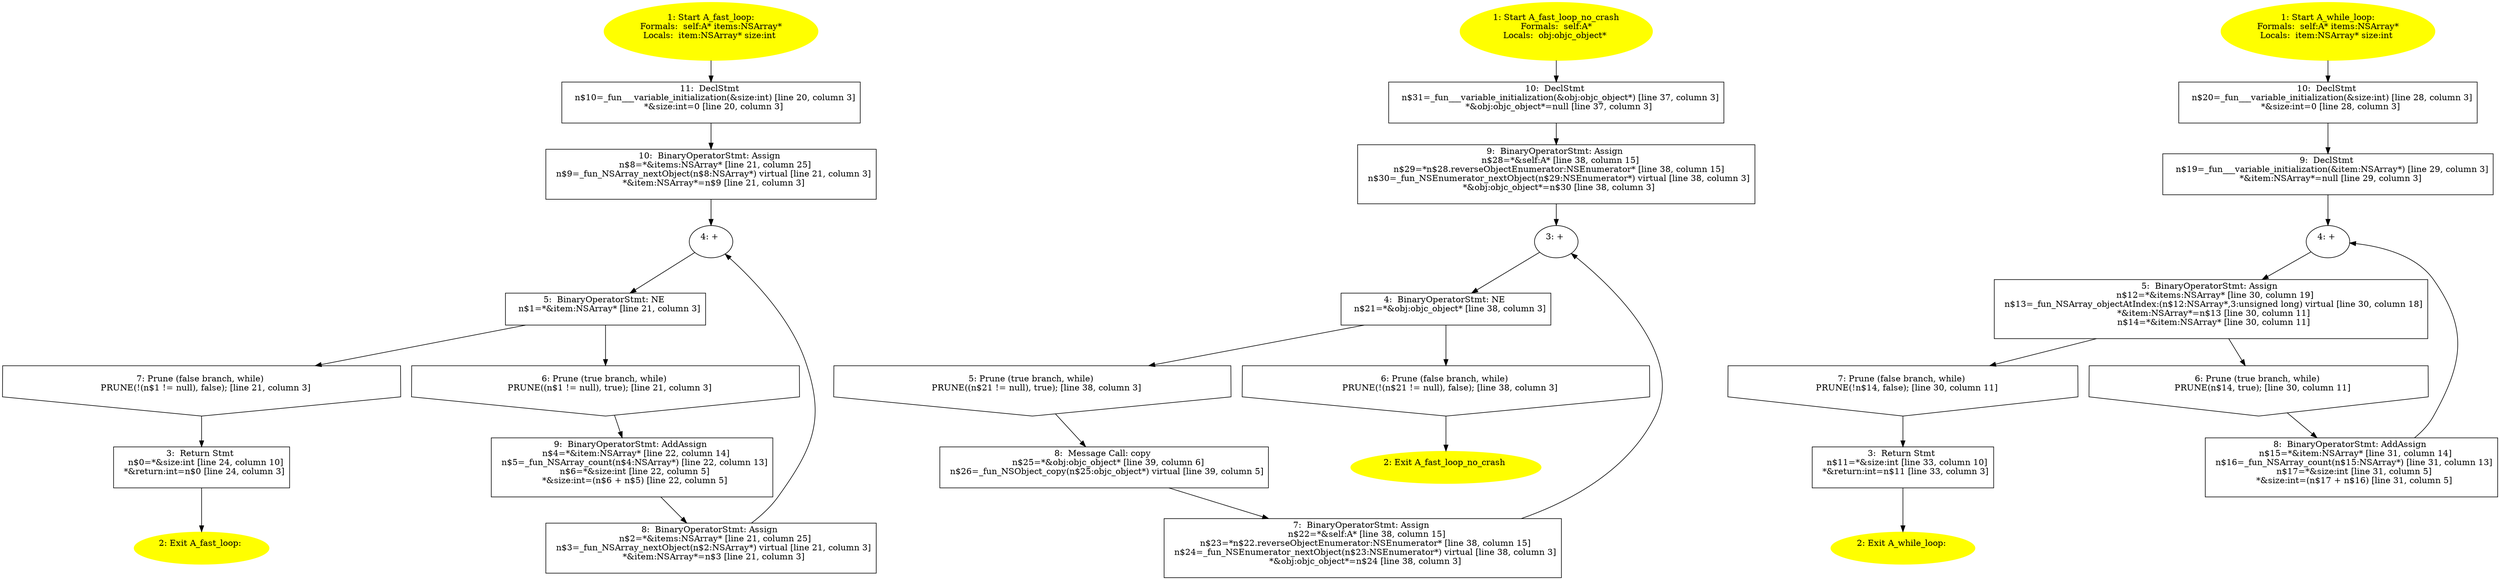 /* @generated */
digraph cfg {
"fast_loop:#A(class NSArray)#instance.26b39d1106e4365a40bc2f6305401611_1" [label="1: Start A_fast_loop:\nFormals:  self:A* items:NSArray*\nLocals:  item:NSArray* size:int \n  " color=yellow style=filled]
	

	 "fast_loop:#A(class NSArray)#instance.26b39d1106e4365a40bc2f6305401611_1" -> "fast_loop:#A(class NSArray)#instance.26b39d1106e4365a40bc2f6305401611_11" ;
"fast_loop:#A(class NSArray)#instance.26b39d1106e4365a40bc2f6305401611_2" [label="2: Exit A_fast_loop: \n  " color=yellow style=filled]
	

"fast_loop:#A(class NSArray)#instance.26b39d1106e4365a40bc2f6305401611_3" [label="3:  Return Stmt \n   n$0=*&size:int [line 24, column 10]\n  *&return:int=n$0 [line 24, column 3]\n " shape="box"]
	

	 "fast_loop:#A(class NSArray)#instance.26b39d1106e4365a40bc2f6305401611_3" -> "fast_loop:#A(class NSArray)#instance.26b39d1106e4365a40bc2f6305401611_2" ;
"fast_loop:#A(class NSArray)#instance.26b39d1106e4365a40bc2f6305401611_4" [label="4: + \n  " ]
	

	 "fast_loop:#A(class NSArray)#instance.26b39d1106e4365a40bc2f6305401611_4" -> "fast_loop:#A(class NSArray)#instance.26b39d1106e4365a40bc2f6305401611_5" ;
"fast_loop:#A(class NSArray)#instance.26b39d1106e4365a40bc2f6305401611_5" [label="5:  BinaryOperatorStmt: NE \n   n$1=*&item:NSArray* [line 21, column 3]\n " shape="box"]
	

	 "fast_loop:#A(class NSArray)#instance.26b39d1106e4365a40bc2f6305401611_5" -> "fast_loop:#A(class NSArray)#instance.26b39d1106e4365a40bc2f6305401611_6" ;
	 "fast_loop:#A(class NSArray)#instance.26b39d1106e4365a40bc2f6305401611_5" -> "fast_loop:#A(class NSArray)#instance.26b39d1106e4365a40bc2f6305401611_7" ;
"fast_loop:#A(class NSArray)#instance.26b39d1106e4365a40bc2f6305401611_6" [label="6: Prune (true branch, while) \n   PRUNE((n$1 != null), true); [line 21, column 3]\n " shape="invhouse"]
	

	 "fast_loop:#A(class NSArray)#instance.26b39d1106e4365a40bc2f6305401611_6" -> "fast_loop:#A(class NSArray)#instance.26b39d1106e4365a40bc2f6305401611_9" ;
"fast_loop:#A(class NSArray)#instance.26b39d1106e4365a40bc2f6305401611_7" [label="7: Prune (false branch, while) \n   PRUNE(!(n$1 != null), false); [line 21, column 3]\n " shape="invhouse"]
	

	 "fast_loop:#A(class NSArray)#instance.26b39d1106e4365a40bc2f6305401611_7" -> "fast_loop:#A(class NSArray)#instance.26b39d1106e4365a40bc2f6305401611_3" ;
"fast_loop:#A(class NSArray)#instance.26b39d1106e4365a40bc2f6305401611_8" [label="8:  BinaryOperatorStmt: Assign \n   n$2=*&items:NSArray* [line 21, column 25]\n  n$3=_fun_NSArray_nextObject(n$2:NSArray*) virtual [line 21, column 3]\n  *&item:NSArray*=n$3 [line 21, column 3]\n " shape="box"]
	

	 "fast_loop:#A(class NSArray)#instance.26b39d1106e4365a40bc2f6305401611_8" -> "fast_loop:#A(class NSArray)#instance.26b39d1106e4365a40bc2f6305401611_4" ;
"fast_loop:#A(class NSArray)#instance.26b39d1106e4365a40bc2f6305401611_9" [label="9:  BinaryOperatorStmt: AddAssign \n   n$4=*&item:NSArray* [line 22, column 14]\n  n$5=_fun_NSArray_count(n$4:NSArray*) [line 22, column 13]\n  n$6=*&size:int [line 22, column 5]\n  *&size:int=(n$6 + n$5) [line 22, column 5]\n " shape="box"]
	

	 "fast_loop:#A(class NSArray)#instance.26b39d1106e4365a40bc2f6305401611_9" -> "fast_loop:#A(class NSArray)#instance.26b39d1106e4365a40bc2f6305401611_8" ;
"fast_loop:#A(class NSArray)#instance.26b39d1106e4365a40bc2f6305401611_10" [label="10:  BinaryOperatorStmt: Assign \n   n$8=*&items:NSArray* [line 21, column 25]\n  n$9=_fun_NSArray_nextObject(n$8:NSArray*) virtual [line 21, column 3]\n  *&item:NSArray*=n$9 [line 21, column 3]\n " shape="box"]
	

	 "fast_loop:#A(class NSArray)#instance.26b39d1106e4365a40bc2f6305401611_10" -> "fast_loop:#A(class NSArray)#instance.26b39d1106e4365a40bc2f6305401611_4" ;
"fast_loop:#A(class NSArray)#instance.26b39d1106e4365a40bc2f6305401611_11" [label="11:  DeclStmt \n   n$10=_fun___variable_initialization(&size:int) [line 20, column 3]\n  *&size:int=0 [line 20, column 3]\n " shape="box"]
	

	 "fast_loop:#A(class NSArray)#instance.26b39d1106e4365a40bc2f6305401611_11" -> "fast_loop:#A(class NSArray)#instance.26b39d1106e4365a40bc2f6305401611_10" ;
"fast_loop_no_crash#A#instance.eaee56a1051009329a3989c3a10fb432_1" [label="1: Start A_fast_loop_no_crash\nFormals:  self:A*\nLocals:  obj:objc_object* \n  " color=yellow style=filled]
	

	 "fast_loop_no_crash#A#instance.eaee56a1051009329a3989c3a10fb432_1" -> "fast_loop_no_crash#A#instance.eaee56a1051009329a3989c3a10fb432_10" ;
"fast_loop_no_crash#A#instance.eaee56a1051009329a3989c3a10fb432_2" [label="2: Exit A_fast_loop_no_crash \n  " color=yellow style=filled]
	

"fast_loop_no_crash#A#instance.eaee56a1051009329a3989c3a10fb432_3" [label="3: + \n  " ]
	

	 "fast_loop_no_crash#A#instance.eaee56a1051009329a3989c3a10fb432_3" -> "fast_loop_no_crash#A#instance.eaee56a1051009329a3989c3a10fb432_4" ;
"fast_loop_no_crash#A#instance.eaee56a1051009329a3989c3a10fb432_4" [label="4:  BinaryOperatorStmt: NE \n   n$21=*&obj:objc_object* [line 38, column 3]\n " shape="box"]
	

	 "fast_loop_no_crash#A#instance.eaee56a1051009329a3989c3a10fb432_4" -> "fast_loop_no_crash#A#instance.eaee56a1051009329a3989c3a10fb432_5" ;
	 "fast_loop_no_crash#A#instance.eaee56a1051009329a3989c3a10fb432_4" -> "fast_loop_no_crash#A#instance.eaee56a1051009329a3989c3a10fb432_6" ;
"fast_loop_no_crash#A#instance.eaee56a1051009329a3989c3a10fb432_5" [label="5: Prune (true branch, while) \n   PRUNE((n$21 != null), true); [line 38, column 3]\n " shape="invhouse"]
	

	 "fast_loop_no_crash#A#instance.eaee56a1051009329a3989c3a10fb432_5" -> "fast_loop_no_crash#A#instance.eaee56a1051009329a3989c3a10fb432_8" ;
"fast_loop_no_crash#A#instance.eaee56a1051009329a3989c3a10fb432_6" [label="6: Prune (false branch, while) \n   PRUNE(!(n$21 != null), false); [line 38, column 3]\n " shape="invhouse"]
	

	 "fast_loop_no_crash#A#instance.eaee56a1051009329a3989c3a10fb432_6" -> "fast_loop_no_crash#A#instance.eaee56a1051009329a3989c3a10fb432_2" ;
"fast_loop_no_crash#A#instance.eaee56a1051009329a3989c3a10fb432_7" [label="7:  BinaryOperatorStmt: Assign \n   n$22=*&self:A* [line 38, column 15]\n  n$23=*n$22.reverseObjectEnumerator:NSEnumerator* [line 38, column 15]\n  n$24=_fun_NSEnumerator_nextObject(n$23:NSEnumerator*) virtual [line 38, column 3]\n  *&obj:objc_object*=n$24 [line 38, column 3]\n " shape="box"]
	

	 "fast_loop_no_crash#A#instance.eaee56a1051009329a3989c3a10fb432_7" -> "fast_loop_no_crash#A#instance.eaee56a1051009329a3989c3a10fb432_3" ;
"fast_loop_no_crash#A#instance.eaee56a1051009329a3989c3a10fb432_8" [label="8:  Message Call: copy \n   n$25=*&obj:objc_object* [line 39, column 6]\n  n$26=_fun_NSObject_copy(n$25:objc_object*) virtual [line 39, column 5]\n " shape="box"]
	

	 "fast_loop_no_crash#A#instance.eaee56a1051009329a3989c3a10fb432_8" -> "fast_loop_no_crash#A#instance.eaee56a1051009329a3989c3a10fb432_7" ;
"fast_loop_no_crash#A#instance.eaee56a1051009329a3989c3a10fb432_9" [label="9:  BinaryOperatorStmt: Assign \n   n$28=*&self:A* [line 38, column 15]\n  n$29=*n$28.reverseObjectEnumerator:NSEnumerator* [line 38, column 15]\n  n$30=_fun_NSEnumerator_nextObject(n$29:NSEnumerator*) virtual [line 38, column 3]\n  *&obj:objc_object*=n$30 [line 38, column 3]\n " shape="box"]
	

	 "fast_loop_no_crash#A#instance.eaee56a1051009329a3989c3a10fb432_9" -> "fast_loop_no_crash#A#instance.eaee56a1051009329a3989c3a10fb432_3" ;
"fast_loop_no_crash#A#instance.eaee56a1051009329a3989c3a10fb432_10" [label="10:  DeclStmt \n   n$31=_fun___variable_initialization(&obj:objc_object*) [line 37, column 3]\n  *&obj:objc_object*=null [line 37, column 3]\n " shape="box"]
	

	 "fast_loop_no_crash#A#instance.eaee56a1051009329a3989c3a10fb432_10" -> "fast_loop_no_crash#A#instance.eaee56a1051009329a3989c3a10fb432_9" ;
"while_loop:#A(class NSArray)#instance.225f55f19f886cfaa14fc056eca2399b_1" [label="1: Start A_while_loop:\nFormals:  self:A* items:NSArray*\nLocals:  item:NSArray* size:int \n  " color=yellow style=filled]
	

	 "while_loop:#A(class NSArray)#instance.225f55f19f886cfaa14fc056eca2399b_1" -> "while_loop:#A(class NSArray)#instance.225f55f19f886cfaa14fc056eca2399b_10" ;
"while_loop:#A(class NSArray)#instance.225f55f19f886cfaa14fc056eca2399b_2" [label="2: Exit A_while_loop: \n  " color=yellow style=filled]
	

"while_loop:#A(class NSArray)#instance.225f55f19f886cfaa14fc056eca2399b_3" [label="3:  Return Stmt \n   n$11=*&size:int [line 33, column 10]\n  *&return:int=n$11 [line 33, column 3]\n " shape="box"]
	

	 "while_loop:#A(class NSArray)#instance.225f55f19f886cfaa14fc056eca2399b_3" -> "while_loop:#A(class NSArray)#instance.225f55f19f886cfaa14fc056eca2399b_2" ;
"while_loop:#A(class NSArray)#instance.225f55f19f886cfaa14fc056eca2399b_4" [label="4: + \n  " ]
	

	 "while_loop:#A(class NSArray)#instance.225f55f19f886cfaa14fc056eca2399b_4" -> "while_loop:#A(class NSArray)#instance.225f55f19f886cfaa14fc056eca2399b_5" ;
"while_loop:#A(class NSArray)#instance.225f55f19f886cfaa14fc056eca2399b_5" [label="5:  BinaryOperatorStmt: Assign \n   n$12=*&items:NSArray* [line 30, column 19]\n  n$13=_fun_NSArray_objectAtIndex:(n$12:NSArray*,3:unsigned long) virtual [line 30, column 18]\n  *&item:NSArray*=n$13 [line 30, column 11]\n  n$14=*&item:NSArray* [line 30, column 11]\n " shape="box"]
	

	 "while_loop:#A(class NSArray)#instance.225f55f19f886cfaa14fc056eca2399b_5" -> "while_loop:#A(class NSArray)#instance.225f55f19f886cfaa14fc056eca2399b_6" ;
	 "while_loop:#A(class NSArray)#instance.225f55f19f886cfaa14fc056eca2399b_5" -> "while_loop:#A(class NSArray)#instance.225f55f19f886cfaa14fc056eca2399b_7" ;
"while_loop:#A(class NSArray)#instance.225f55f19f886cfaa14fc056eca2399b_6" [label="6: Prune (true branch, while) \n   PRUNE(n$14, true); [line 30, column 11]\n " shape="invhouse"]
	

	 "while_loop:#A(class NSArray)#instance.225f55f19f886cfaa14fc056eca2399b_6" -> "while_loop:#A(class NSArray)#instance.225f55f19f886cfaa14fc056eca2399b_8" ;
"while_loop:#A(class NSArray)#instance.225f55f19f886cfaa14fc056eca2399b_7" [label="7: Prune (false branch, while) \n   PRUNE(!n$14, false); [line 30, column 11]\n " shape="invhouse"]
	

	 "while_loop:#A(class NSArray)#instance.225f55f19f886cfaa14fc056eca2399b_7" -> "while_loop:#A(class NSArray)#instance.225f55f19f886cfaa14fc056eca2399b_3" ;
"while_loop:#A(class NSArray)#instance.225f55f19f886cfaa14fc056eca2399b_8" [label="8:  BinaryOperatorStmt: AddAssign \n   n$15=*&item:NSArray* [line 31, column 14]\n  n$16=_fun_NSArray_count(n$15:NSArray*) [line 31, column 13]\n  n$17=*&size:int [line 31, column 5]\n  *&size:int=(n$17 + n$16) [line 31, column 5]\n " shape="box"]
	

	 "while_loop:#A(class NSArray)#instance.225f55f19f886cfaa14fc056eca2399b_8" -> "while_loop:#A(class NSArray)#instance.225f55f19f886cfaa14fc056eca2399b_4" ;
"while_loop:#A(class NSArray)#instance.225f55f19f886cfaa14fc056eca2399b_9" [label="9:  DeclStmt \n   n$19=_fun___variable_initialization(&item:NSArray*) [line 29, column 3]\n  *&item:NSArray*=null [line 29, column 3]\n " shape="box"]
	

	 "while_loop:#A(class NSArray)#instance.225f55f19f886cfaa14fc056eca2399b_9" -> "while_loop:#A(class NSArray)#instance.225f55f19f886cfaa14fc056eca2399b_4" ;
"while_loop:#A(class NSArray)#instance.225f55f19f886cfaa14fc056eca2399b_10" [label="10:  DeclStmt \n   n$20=_fun___variable_initialization(&size:int) [line 28, column 3]\n  *&size:int=0 [line 28, column 3]\n " shape="box"]
	

	 "while_loop:#A(class NSArray)#instance.225f55f19f886cfaa14fc056eca2399b_10" -> "while_loop:#A(class NSArray)#instance.225f55f19f886cfaa14fc056eca2399b_9" ;
}
